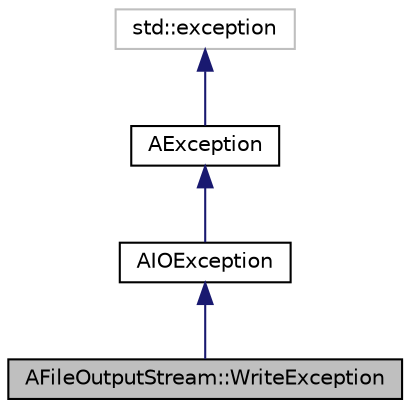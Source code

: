 digraph "AFileOutputStream::WriteException"
{
 // LATEX_PDF_SIZE
  edge [fontname="Helvetica",fontsize="10",labelfontname="Helvetica",labelfontsize="10"];
  node [fontname="Helvetica",fontsize="10",shape=record];
  Node1 [label="AFileOutputStream::WriteException",height=0.2,width=0.4,color="black", fillcolor="grey75", style="filled", fontcolor="black",tooltip=" "];
  Node2 -> Node1 [dir="back",color="midnightblue",fontsize="10",style="solid",fontname="Helvetica"];
  Node2 [label="AIOException",height=0.2,width=0.4,color="black", fillcolor="white", style="filled",URL="$classAIOException.html",tooltip="Exception caused by input/output stream."];
  Node3 -> Node2 [dir="back",color="midnightblue",fontsize="10",style="solid",fontname="Helvetica"];
  Node3 [label="AException",height=0.2,width=0.4,color="black", fillcolor="white", style="filled",URL="$classAException.html",tooltip="Abstract AUI exception."];
  Node4 -> Node3 [dir="back",color="midnightblue",fontsize="10",style="solid",fontname="Helvetica"];
  Node4 [label="std::exception",height=0.2,width=0.4,color="grey75", fillcolor="white", style="filled",tooltip=" "];
}
